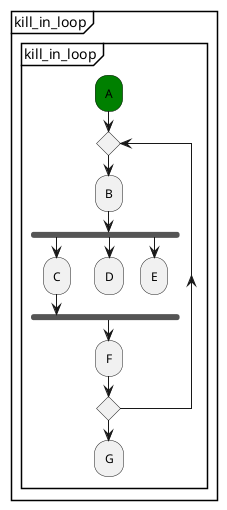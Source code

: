 @startuml
partition "kill_in_loop" {
    group "kill_in_loop"
        #green:A;
        repeat
            :B;
            fork
                :C;
            fork again
                :D;
                kill
            fork again
                :E;
                kill
            end fork
            :F;
        repeat while
        :G;
    end group
}
@enduml